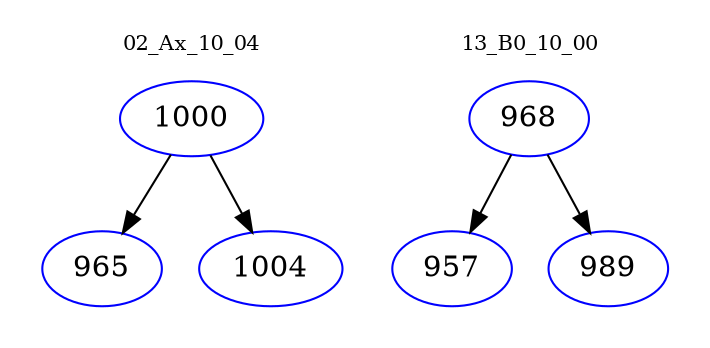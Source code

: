 digraph{
subgraph cluster_0 {
color = white
label = "02_Ax_10_04";
fontsize=10;
T0_1000 [label="1000", color="blue"]
T0_1000 -> T0_965 [color="black"]
T0_965 [label="965", color="blue"]
T0_1000 -> T0_1004 [color="black"]
T0_1004 [label="1004", color="blue"]
}
subgraph cluster_1 {
color = white
label = "13_B0_10_00";
fontsize=10;
T1_968 [label="968", color="blue"]
T1_968 -> T1_957 [color="black"]
T1_957 [label="957", color="blue"]
T1_968 -> T1_989 [color="black"]
T1_989 [label="989", color="blue"]
}
}
